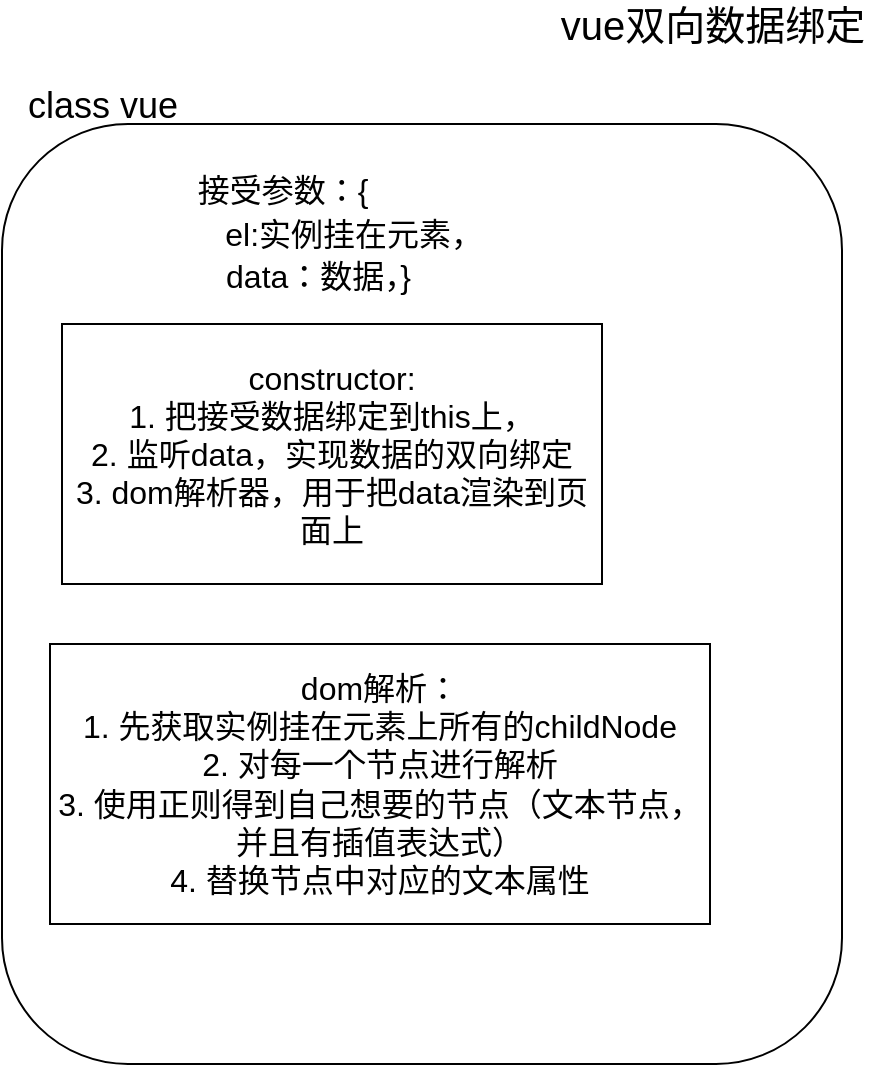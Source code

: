 <mxfile>
    <diagram id="ub6ItkpkkNMDZI3O2abD" name="第 1 页">
        <mxGraphModel dx="856" dy="597" grid="1" gridSize="10" guides="1" tooltips="1" connect="1" arrows="1" fold="1" page="1" pageScale="1" pageWidth="827" pageHeight="1169" math="0" shadow="0">
            <root>
                <mxCell id="0"/>
                <mxCell id="1" parent="0"/>
                <mxCell id="2" value="&lt;font style=&quot;font-size: 20px&quot;&gt;vue双向数据绑定&lt;/font&gt;" style="text;html=1;align=center;verticalAlign=middle;resizable=0;points=[];autosize=1;strokeColor=none;fillColor=none;" vertex="1" parent="1">
                    <mxGeometry x="330" y="20" width="170" height="20" as="geometry"/>
                </mxCell>
                <mxCell id="3" value="" style="rounded=1;whiteSpace=wrap;html=1;fontSize=20;" vertex="1" parent="1">
                    <mxGeometry x="60" y="80" width="420" height="470" as="geometry"/>
                </mxCell>
                <mxCell id="4" value="&lt;font style=&quot;font-size: 18px&quot;&gt;class vue&lt;/font&gt;" style="text;html=1;align=center;verticalAlign=middle;resizable=0;points=[];autosize=1;strokeColor=none;fillColor=none;fontSize=20;" vertex="1" parent="1">
                    <mxGeometry x="65" y="55" width="90" height="30" as="geometry"/>
                </mxCell>
                <mxCell id="5" value="&lt;font style=&quot;font-size: 16px&quot;&gt;接受参数：{&lt;br&gt;&lt;span style=&quot;white-space: pre&quot;&gt;&#9;&lt;span style=&quot;white-space: pre&quot;&gt;&#9;&lt;/span&gt;&lt;/span&gt;el:实例挂在元素，&lt;br&gt;&lt;span style=&quot;white-space: pre&quot;&gt;&#9;&lt;/span&gt;data：数据，}&lt;/font&gt;" style="text;html=1;align=center;verticalAlign=middle;resizable=0;points=[];autosize=1;strokeColor=none;fillColor=none;fontSize=18;" vertex="1" parent="1">
                    <mxGeometry x="90" y="100" width="220" height="70" as="geometry"/>
                </mxCell>
                <mxCell id="7" value="constructor:&lt;br&gt;1. 把接受数据绑定到this上，&lt;br&gt;2. 监听data，实现数据的双向绑定&lt;br&gt;3. dom解析器，用于把data渲染到页面上" style="whiteSpace=wrap;html=1;fontSize=16;" vertex="1" parent="1">
                    <mxGeometry x="90" y="180" width="270" height="130" as="geometry"/>
                </mxCell>
                <mxCell id="8" value="dom解析：&lt;br&gt;1. 先获取实例挂在元素上所有的childNode&lt;br&gt;2. 对每一个节点进行解析&lt;br&gt;3. 使用正则得到自己想要的节点（文本节点，并且有插值表达式）&lt;br&gt;4. 替换节点中对应的文本属性" style="whiteSpace=wrap;html=1;fontSize=16;" vertex="1" parent="1">
                    <mxGeometry x="84" y="340" width="330" height="140" as="geometry"/>
                </mxCell>
            </root>
        </mxGraphModel>
    </diagram>
</mxfile>